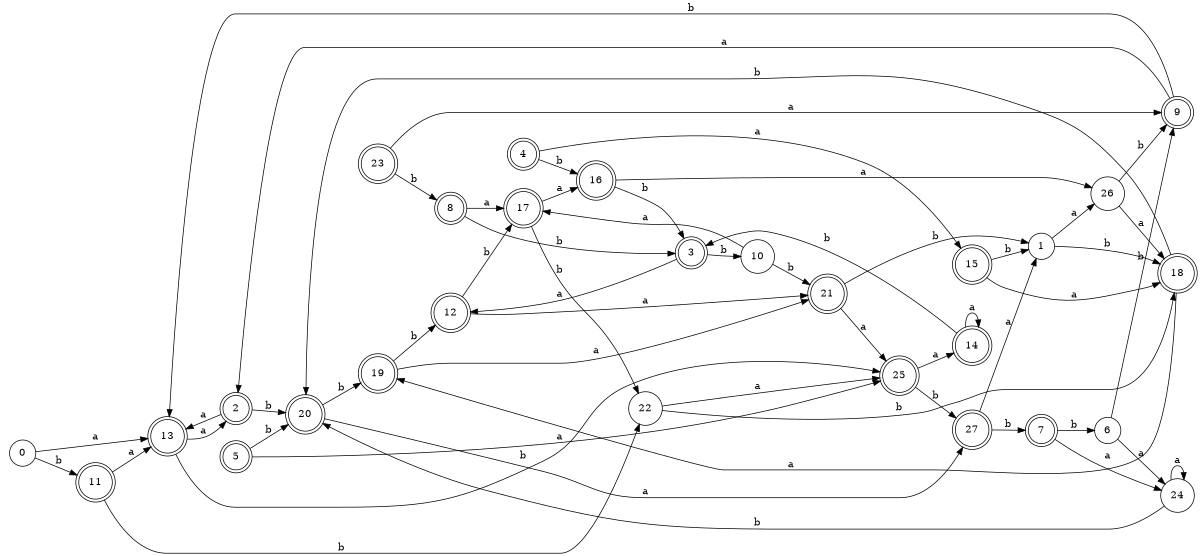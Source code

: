 digraph n23_9 {
__start0 [label="" shape="none"];

rankdir=LR;
size="8,5";

s0 [style="filled", color="black", fillcolor="white" shape="circle", label="0"];
s1 [style="filled", color="black", fillcolor="white" shape="circle", label="1"];
s2 [style="rounded,filled", color="black", fillcolor="white" shape="doublecircle", label="2"];
s3 [style="rounded,filled", color="black", fillcolor="white" shape="doublecircle", label="3"];
s4 [style="rounded,filled", color="black", fillcolor="white" shape="doublecircle", label="4"];
s5 [style="rounded,filled", color="black", fillcolor="white" shape="doublecircle", label="5"];
s6 [style="filled", color="black", fillcolor="white" shape="circle", label="6"];
s7 [style="rounded,filled", color="black", fillcolor="white" shape="doublecircle", label="7"];
s8 [style="rounded,filled", color="black", fillcolor="white" shape="doublecircle", label="8"];
s9 [style="rounded,filled", color="black", fillcolor="white" shape="doublecircle", label="9"];
s10 [style="filled", color="black", fillcolor="white" shape="circle", label="10"];
s11 [style="rounded,filled", color="black", fillcolor="white" shape="doublecircle", label="11"];
s12 [style="rounded,filled", color="black", fillcolor="white" shape="doublecircle", label="12"];
s13 [style="rounded,filled", color="black", fillcolor="white" shape="doublecircle", label="13"];
s14 [style="rounded,filled", color="black", fillcolor="white" shape="doublecircle", label="14"];
s15 [style="rounded,filled", color="black", fillcolor="white" shape="doublecircle", label="15"];
s16 [style="rounded,filled", color="black", fillcolor="white" shape="doublecircle", label="16"];
s17 [style="rounded,filled", color="black", fillcolor="white" shape="doublecircle", label="17"];
s18 [style="rounded,filled", color="black", fillcolor="white" shape="doublecircle", label="18"];
s19 [style="rounded,filled", color="black", fillcolor="white" shape="doublecircle", label="19"];
s20 [style="rounded,filled", color="black", fillcolor="white" shape="doublecircle", label="20"];
s21 [style="rounded,filled", color="black", fillcolor="white" shape="doublecircle", label="21"];
s22 [style="filled", color="black", fillcolor="white" shape="circle", label="22"];
s23 [style="rounded,filled", color="black", fillcolor="white" shape="doublecircle", label="23"];
s24 [style="filled", color="black", fillcolor="white" shape="circle", label="24"];
s25 [style="rounded,filled", color="black", fillcolor="white" shape="doublecircle", label="25"];
s26 [style="filled", color="black", fillcolor="white" shape="circle", label="26"];
s27 [style="rounded,filled", color="black", fillcolor="white" shape="doublecircle", label="27"];
s0 -> s13 [label="a"];
s0 -> s11 [label="b"];
s1 -> s26 [label="a"];
s1 -> s18 [label="b"];
s2 -> s13 [label="a"];
s2 -> s20 [label="b"];
s3 -> s12 [label="a"];
s3 -> s10 [label="b"];
s4 -> s15 [label="a"];
s4 -> s16 [label="b"];
s5 -> s25 [label="a"];
s5 -> s20 [label="b"];
s6 -> s24 [label="a"];
s6 -> s9 [label="b"];
s7 -> s24 [label="a"];
s7 -> s6 [label="b"];
s8 -> s17 [label="a"];
s8 -> s3 [label="b"];
s9 -> s2 [label="a"];
s9 -> s13 [label="b"];
s10 -> s17 [label="a"];
s10 -> s21 [label="b"];
s11 -> s13 [label="a"];
s11 -> s22 [label="b"];
s12 -> s21 [label="a"];
s12 -> s17 [label="b"];
s13 -> s2 [label="a"];
s13 -> s25 [label="b"];
s14 -> s14 [label="a"];
s14 -> s3 [label="b"];
s15 -> s18 [label="a"];
s15 -> s1 [label="b"];
s16 -> s26 [label="a"];
s16 -> s3 [label="b"];
s17 -> s16 [label="a"];
s17 -> s22 [label="b"];
s18 -> s19 [label="a"];
s18 -> s20 [label="b"];
s19 -> s21 [label="a"];
s19 -> s12 [label="b"];
s20 -> s27 [label="a"];
s20 -> s19 [label="b"];
s21 -> s25 [label="a"];
s21 -> s1 [label="b"];
s22 -> s25 [label="a"];
s22 -> s18 [label="b"];
s23 -> s9 [label="a"];
s23 -> s8 [label="b"];
s24 -> s24 [label="a"];
s24 -> s20 [label="b"];
s25 -> s14 [label="a"];
s25 -> s27 [label="b"];
s26 -> s18 [label="a"];
s26 -> s9 [label="b"];
s27 -> s1 [label="a"];
s27 -> s7 [label="b"];

}